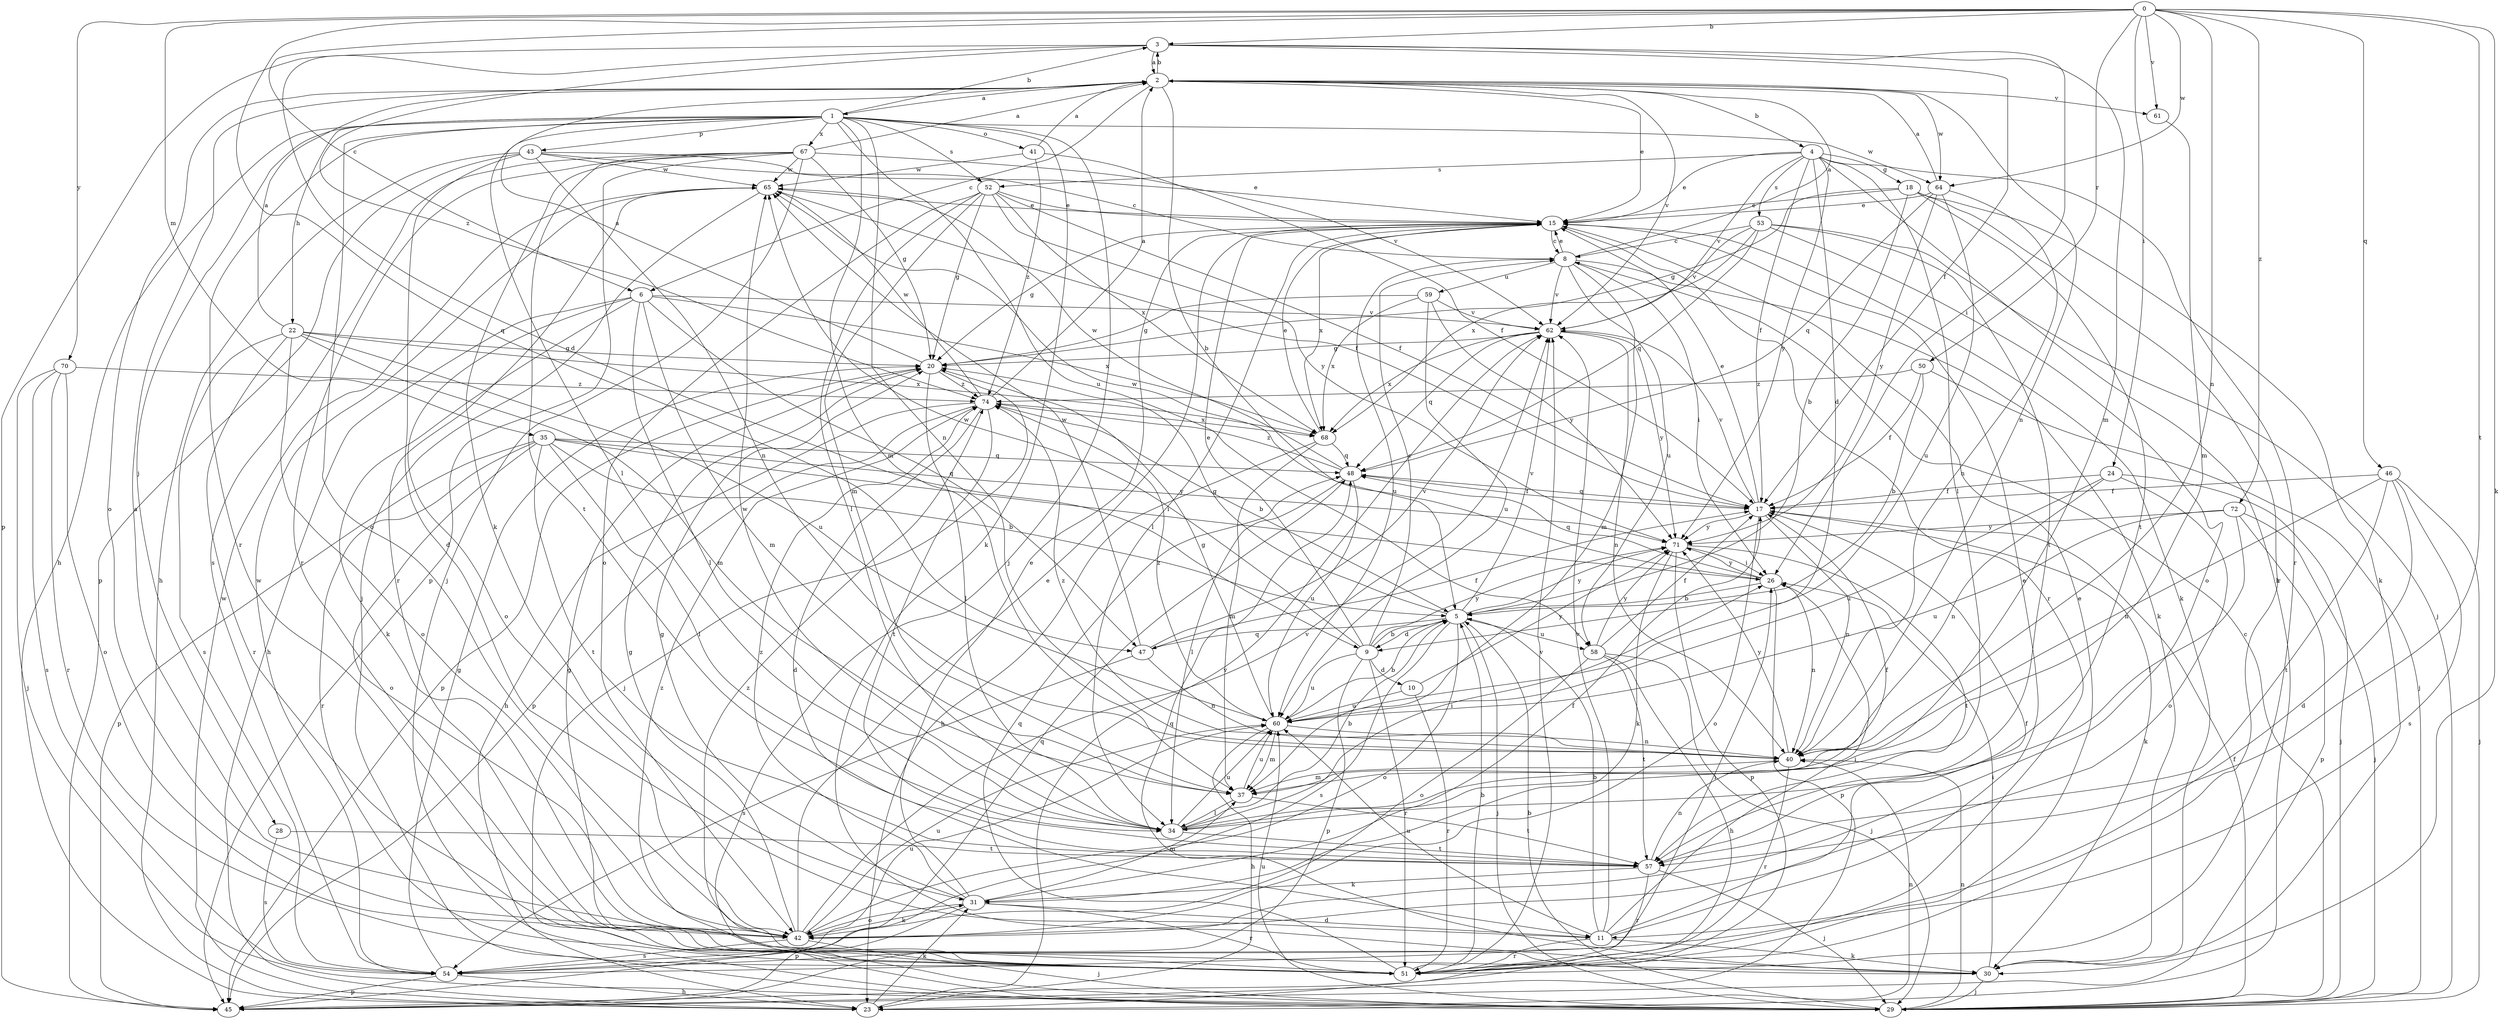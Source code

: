strict digraph  {
0;
1;
2;
3;
4;
5;
6;
8;
9;
10;
11;
15;
17;
18;
20;
22;
23;
24;
26;
28;
29;
30;
31;
34;
35;
37;
40;
41;
42;
43;
45;
46;
47;
48;
50;
51;
52;
53;
54;
57;
58;
59;
60;
61;
62;
64;
65;
67;
68;
70;
71;
72;
74;
0 -> 3  [label=b];
0 -> 6  [label=c];
0 -> 24  [label=i];
0 -> 30  [label=k];
0 -> 35  [label=m];
0 -> 40  [label=n];
0 -> 46  [label=q];
0 -> 47  [label=q];
0 -> 50  [label=r];
0 -> 57  [label=t];
0 -> 61  [label=v];
0 -> 64  [label=w];
0 -> 70  [label=y];
0 -> 72  [label=z];
1 -> 3  [label=b];
1 -> 22  [label=h];
1 -> 23  [label=h];
1 -> 28  [label=j];
1 -> 29  [label=j];
1 -> 30  [label=k];
1 -> 34  [label=l];
1 -> 37  [label=m];
1 -> 40  [label=n];
1 -> 41  [label=o];
1 -> 42  [label=o];
1 -> 43  [label=p];
1 -> 51  [label=r];
1 -> 52  [label=s];
1 -> 58  [label=u];
1 -> 64  [label=w];
1 -> 67  [label=x];
2 -> 1  [label=a];
2 -> 3  [label=b];
2 -> 4  [label=b];
2 -> 5  [label=b];
2 -> 6  [label=c];
2 -> 15  [label=e];
2 -> 40  [label=n];
2 -> 42  [label=o];
2 -> 61  [label=v];
2 -> 62  [label=v];
2 -> 64  [label=w];
3 -> 2  [label=a];
3 -> 9  [label=d];
3 -> 17  [label=f];
3 -> 26  [label=i];
3 -> 37  [label=m];
3 -> 45  [label=p];
3 -> 74  [label=z];
4 -> 9  [label=d];
4 -> 15  [label=e];
4 -> 17  [label=f];
4 -> 18  [label=g];
4 -> 23  [label=h];
4 -> 34  [label=l];
4 -> 51  [label=r];
4 -> 52  [label=s];
4 -> 53  [label=s];
4 -> 62  [label=v];
4 -> 71  [label=y];
5 -> 9  [label=d];
5 -> 20  [label=g];
5 -> 29  [label=j];
5 -> 42  [label=o];
5 -> 47  [label=q];
5 -> 54  [label=s];
5 -> 58  [label=u];
5 -> 62  [label=v];
5 -> 71  [label=y];
6 -> 23  [label=h];
6 -> 30  [label=k];
6 -> 34  [label=l];
6 -> 37  [label=m];
6 -> 42  [label=o];
6 -> 47  [label=q];
6 -> 62  [label=v];
6 -> 68  [label=x];
8 -> 2  [label=a];
8 -> 15  [label=e];
8 -> 26  [label=i];
8 -> 30  [label=k];
8 -> 37  [label=m];
8 -> 58  [label=u];
8 -> 59  [label=u];
8 -> 60  [label=u];
8 -> 62  [label=v];
9 -> 5  [label=b];
9 -> 8  [label=c];
9 -> 10  [label=d];
9 -> 15  [label=e];
9 -> 45  [label=p];
9 -> 51  [label=r];
9 -> 60  [label=u];
9 -> 65  [label=w];
9 -> 71  [label=y];
10 -> 51  [label=r];
10 -> 60  [label=u];
10 -> 71  [label=y];
11 -> 5  [label=b];
11 -> 15  [label=e];
11 -> 17  [label=f];
11 -> 26  [label=i];
11 -> 30  [label=k];
11 -> 51  [label=r];
11 -> 60  [label=u];
11 -> 62  [label=v];
15 -> 8  [label=c];
15 -> 20  [label=g];
15 -> 30  [label=k];
15 -> 34  [label=l];
15 -> 51  [label=r];
15 -> 68  [label=x];
17 -> 15  [label=e];
17 -> 30  [label=k];
17 -> 40  [label=n];
17 -> 42  [label=o];
17 -> 48  [label=q];
17 -> 62  [label=v];
17 -> 71  [label=y];
18 -> 5  [label=b];
18 -> 15  [label=e];
18 -> 20  [label=g];
18 -> 30  [label=k];
18 -> 51  [label=r];
18 -> 57  [label=t];
20 -> 2  [label=a];
20 -> 29  [label=j];
20 -> 34  [label=l];
20 -> 45  [label=p];
20 -> 74  [label=z];
22 -> 2  [label=a];
22 -> 20  [label=g];
22 -> 37  [label=m];
22 -> 42  [label=o];
22 -> 51  [label=r];
22 -> 54  [label=s];
22 -> 60  [label=u];
22 -> 68  [label=x];
23 -> 31  [label=k];
23 -> 40  [label=n];
23 -> 62  [label=v];
23 -> 65  [label=w];
24 -> 17  [label=f];
24 -> 29  [label=j];
24 -> 40  [label=n];
24 -> 42  [label=o];
24 -> 60  [label=u];
26 -> 5  [label=b];
26 -> 40  [label=n];
26 -> 45  [label=p];
26 -> 48  [label=q];
26 -> 65  [label=w];
26 -> 71  [label=y];
28 -> 54  [label=s];
28 -> 57  [label=t];
29 -> 5  [label=b];
29 -> 8  [label=c];
29 -> 17  [label=f];
29 -> 40  [label=n];
29 -> 60  [label=u];
30 -> 26  [label=i];
30 -> 29  [label=j];
30 -> 48  [label=q];
30 -> 74  [label=z];
31 -> 11  [label=d];
31 -> 15  [label=e];
31 -> 17  [label=f];
31 -> 20  [label=g];
31 -> 37  [label=m];
31 -> 42  [label=o];
31 -> 45  [label=p];
31 -> 51  [label=r];
31 -> 74  [label=z];
34 -> 5  [label=b];
34 -> 17  [label=f];
34 -> 26  [label=i];
34 -> 57  [label=t];
34 -> 60  [label=u];
34 -> 65  [label=w];
35 -> 5  [label=b];
35 -> 26  [label=i];
35 -> 34  [label=l];
35 -> 42  [label=o];
35 -> 45  [label=p];
35 -> 48  [label=q];
35 -> 51  [label=r];
35 -> 57  [label=t];
35 -> 71  [label=y];
37 -> 34  [label=l];
37 -> 57  [label=t];
37 -> 60  [label=u];
40 -> 37  [label=m];
40 -> 51  [label=r];
40 -> 71  [label=y];
40 -> 74  [label=z];
41 -> 2  [label=a];
41 -> 17  [label=f];
41 -> 65  [label=w];
41 -> 74  [label=z];
42 -> 2  [label=a];
42 -> 15  [label=e];
42 -> 20  [label=g];
42 -> 29  [label=j];
42 -> 31  [label=k];
42 -> 54  [label=s];
42 -> 60  [label=u];
42 -> 62  [label=v];
43 -> 8  [label=c];
43 -> 11  [label=d];
43 -> 15  [label=e];
43 -> 23  [label=h];
43 -> 40  [label=n];
43 -> 45  [label=p];
43 -> 65  [label=w];
45 -> 48  [label=q];
46 -> 11  [label=d];
46 -> 17  [label=f];
46 -> 29  [label=j];
46 -> 40  [label=n];
46 -> 54  [label=s];
46 -> 57  [label=t];
47 -> 17  [label=f];
47 -> 40  [label=n];
47 -> 54  [label=s];
47 -> 62  [label=v];
47 -> 65  [label=w];
48 -> 17  [label=f];
48 -> 34  [label=l];
48 -> 60  [label=u];
48 -> 65  [label=w];
48 -> 74  [label=z];
50 -> 5  [label=b];
50 -> 17  [label=f];
50 -> 29  [label=j];
50 -> 74  [label=z];
51 -> 5  [label=b];
51 -> 15  [label=e];
51 -> 20  [label=g];
51 -> 48  [label=q];
51 -> 62  [label=v];
51 -> 74  [label=z];
52 -> 15  [label=e];
52 -> 17  [label=f];
52 -> 20  [label=g];
52 -> 34  [label=l];
52 -> 37  [label=m];
52 -> 42  [label=o];
52 -> 68  [label=x];
52 -> 71  [label=y];
53 -> 8  [label=c];
53 -> 29  [label=j];
53 -> 42  [label=o];
53 -> 48  [label=q];
53 -> 57  [label=t];
53 -> 62  [label=v];
53 -> 68  [label=x];
54 -> 20  [label=g];
54 -> 23  [label=h];
54 -> 26  [label=i];
54 -> 45  [label=p];
54 -> 60  [label=u];
54 -> 65  [label=w];
57 -> 29  [label=j];
57 -> 31  [label=k];
57 -> 40  [label=n];
57 -> 51  [label=r];
58 -> 17  [label=f];
58 -> 23  [label=h];
58 -> 29  [label=j];
58 -> 42  [label=o];
58 -> 57  [label=t];
58 -> 71  [label=y];
59 -> 20  [label=g];
59 -> 60  [label=u];
59 -> 62  [label=v];
59 -> 68  [label=x];
59 -> 71  [label=y];
60 -> 5  [label=b];
60 -> 20  [label=g];
60 -> 23  [label=h];
60 -> 37  [label=m];
60 -> 40  [label=n];
60 -> 74  [label=z];
61 -> 37  [label=m];
62 -> 20  [label=g];
62 -> 40  [label=n];
62 -> 48  [label=q];
62 -> 68  [label=x];
62 -> 71  [label=y];
64 -> 2  [label=a];
64 -> 15  [label=e];
64 -> 40  [label=n];
64 -> 48  [label=q];
64 -> 60  [label=u];
64 -> 71  [label=y];
65 -> 15  [label=e];
65 -> 17  [label=f];
65 -> 29  [label=j];
65 -> 51  [label=r];
67 -> 2  [label=a];
67 -> 20  [label=g];
67 -> 29  [label=j];
67 -> 31  [label=k];
67 -> 45  [label=p];
67 -> 51  [label=r];
67 -> 54  [label=s];
67 -> 57  [label=t];
67 -> 62  [label=v];
67 -> 65  [label=w];
68 -> 15  [label=e];
68 -> 23  [label=h];
68 -> 37  [label=m];
68 -> 48  [label=q];
70 -> 29  [label=j];
70 -> 42  [label=o];
70 -> 51  [label=r];
70 -> 54  [label=s];
70 -> 74  [label=z];
71 -> 26  [label=i];
71 -> 31  [label=k];
71 -> 45  [label=p];
71 -> 57  [label=t];
72 -> 29  [label=j];
72 -> 34  [label=l];
72 -> 45  [label=p];
72 -> 60  [label=u];
72 -> 71  [label=y];
74 -> 2  [label=a];
74 -> 5  [label=b];
74 -> 11  [label=d];
74 -> 23  [label=h];
74 -> 45  [label=p];
74 -> 57  [label=t];
74 -> 65  [label=w];
74 -> 68  [label=x];
}
